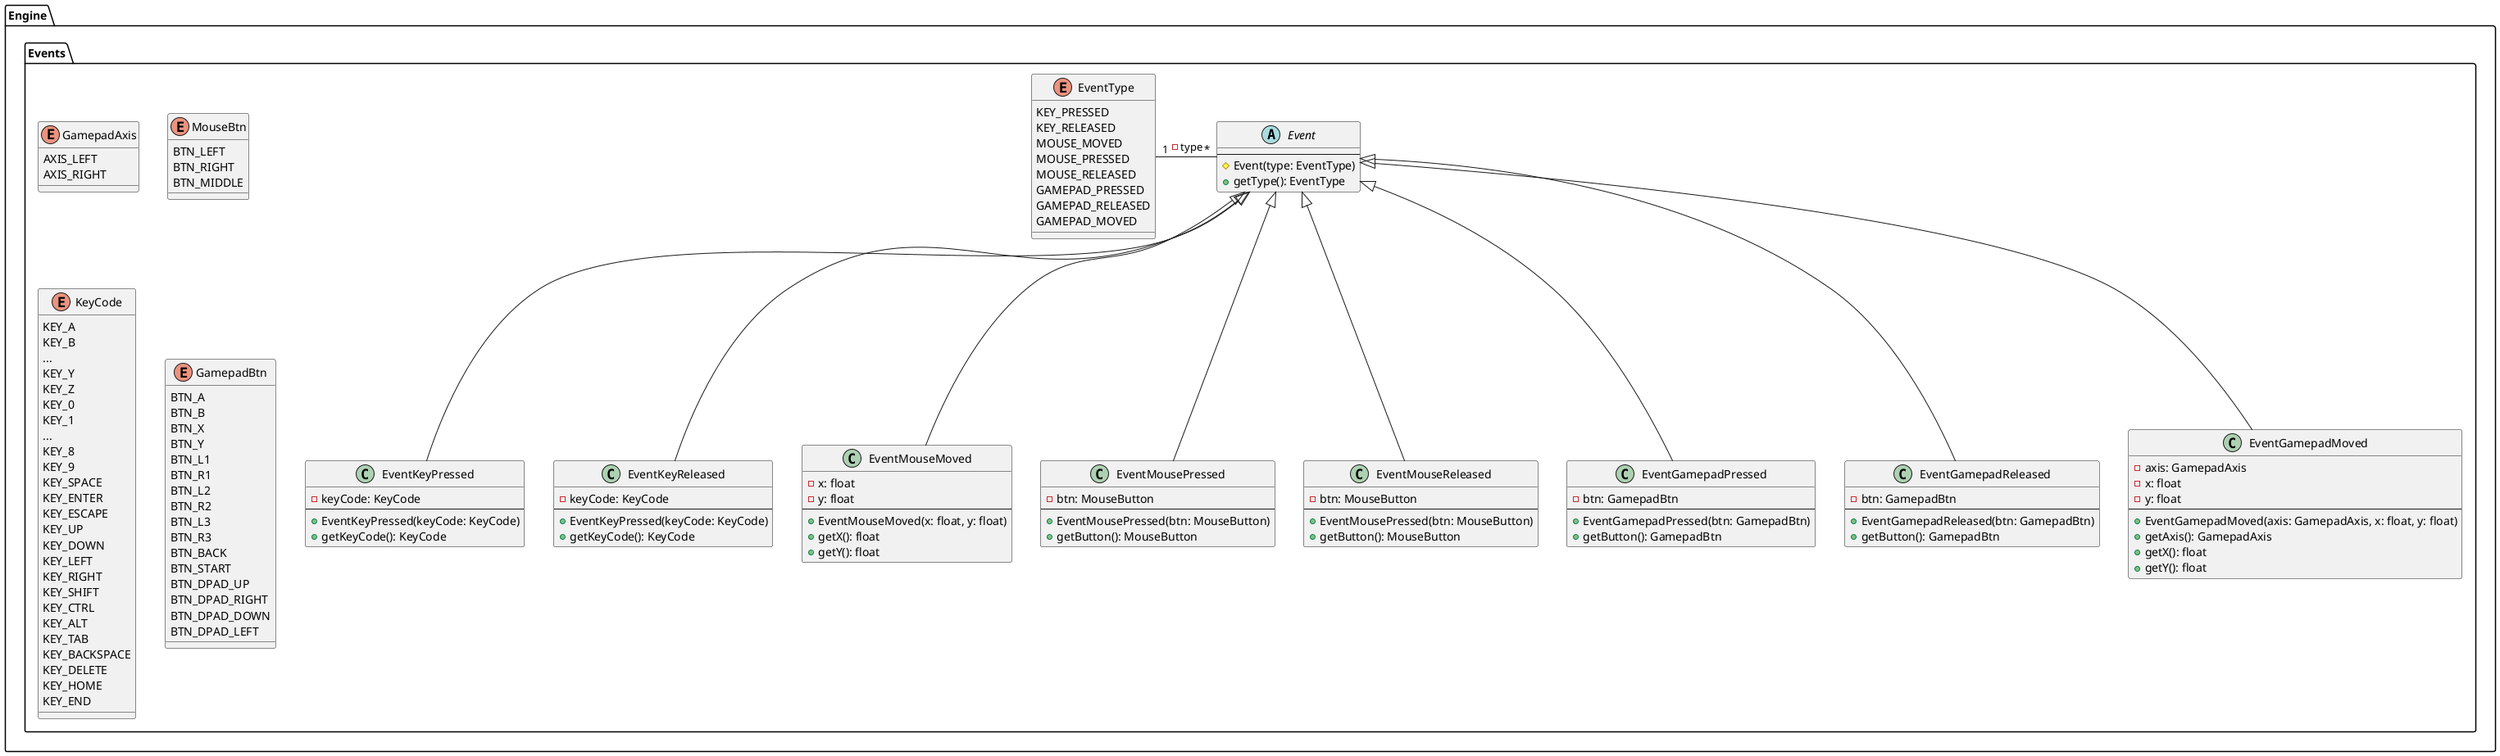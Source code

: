 @startuml

package Engine.Events {
    abstract Event {
        ---
        # Event(type: EventType)
        + getType(): EventType
    }

    enum EventType {
        KEY_PRESSED
        KEY_RELEASED
        MOUSE_MOVED
        MOUSE_PRESSED
        MOUSE_RELEASED
        GAMEPAD_PRESSED
        GAMEPAD_RELEASED
        GAMEPAD_MOVED
    }

    class EventKeyPressed {
        - keyCode: KeyCode
        ---
        + EventKeyPressed(keyCode: KeyCode)
        + getKeyCode(): KeyCode
    }
    class EventKeyReleased {
        - keyCode: KeyCode
        ---
        + EventKeyPressed(keyCode: KeyCode)
        + getKeyCode(): KeyCode
    }
    class EventMouseMoved {
        - x: float
        - y: float
        ---
        + EventMouseMoved(x: float, y: float)
        + getX(): float
        + getY(): float
    }
    class EventMousePressed {
        - btn: MouseButton
        ---
        + EventMousePressed(btn: MouseButton)
        + getButton(): MouseButton
    }
    class EventMouseReleased {
        - btn: MouseButton
        ---
        + EventMousePressed(btn: MouseButton)
        + getButton(): MouseButton
    }
    class EventGamepadPressed {
        - btn: GamepadBtn
        ---
        + EventGamepadPressed(btn: GamepadBtn)
        + getButton(): GamepadBtn
    }
    class EventGamepadReleased {
        - btn: GamepadBtn
        ---
        + EventGamepadReleased(btn: GamepadBtn)
        + getButton(): GamepadBtn
    }
    class EventGamepadMoved {
        - axis: GamepadAxis 
        - x: float
        - y: float
        ---
        + EventGamepadMoved(axis: GamepadAxis, x: float, y: float)
        + getAxis(): GamepadAxis
        + getX(): float
        + getY(): float
    }

    enum GamepadAxis {
        AXIS_LEFT
        AXIS_RIGHT
    }
    
    enum MouseBtn {
        BTN_LEFT
        BTN_RIGHT
        BTN_MIDDLE
    }

    enum KeyCode {
        KEY_A
        KEY_B
        ...
        KEY_Y
        KEY_Z
        KEY_0
        KEY_1
        ...
        KEY_8
        KEY_9
        KEY_SPACE
        KEY_ENTER
        KEY_ESCAPE
        KEY_UP
        KEY_DOWN
        KEY_LEFT
        KEY_RIGHT
        KEY_SHIFT
        KEY_CTRL
        KEY_ALT
        KEY_TAB
        KEY_BACKSPACE
        KEY_DELETE
        KEY_HOME
        KEY_END
    }

    enum GamepadBtn {
        BTN_A
        BTN_B
        BTN_X
        BTN_Y
        BTN_L1
        BTN_R1
        BTN_L2
        BTN_R2
        BTN_L3
        BTN_R3
        BTN_BACK
        BTN_START
        BTN_DPAD_UP
        BTN_DPAD_RIGHT
        BTN_DPAD_DOWN
        BTN_DPAD_LEFT
    }
}

Event "*" -left- "1" EventType: - type
EventKeyPressed -up-|> Event
EventKeyReleased -up-|> Event
EventMouseMoved -up-|> Event
EventMousePressed -up-|> Event
EventMouseReleased -up-|> Event
EventGamepadPressed -up-|> Event
EventGamepadReleased -up-|> Event
EventGamepadMoved -up-|> Event

@enduml